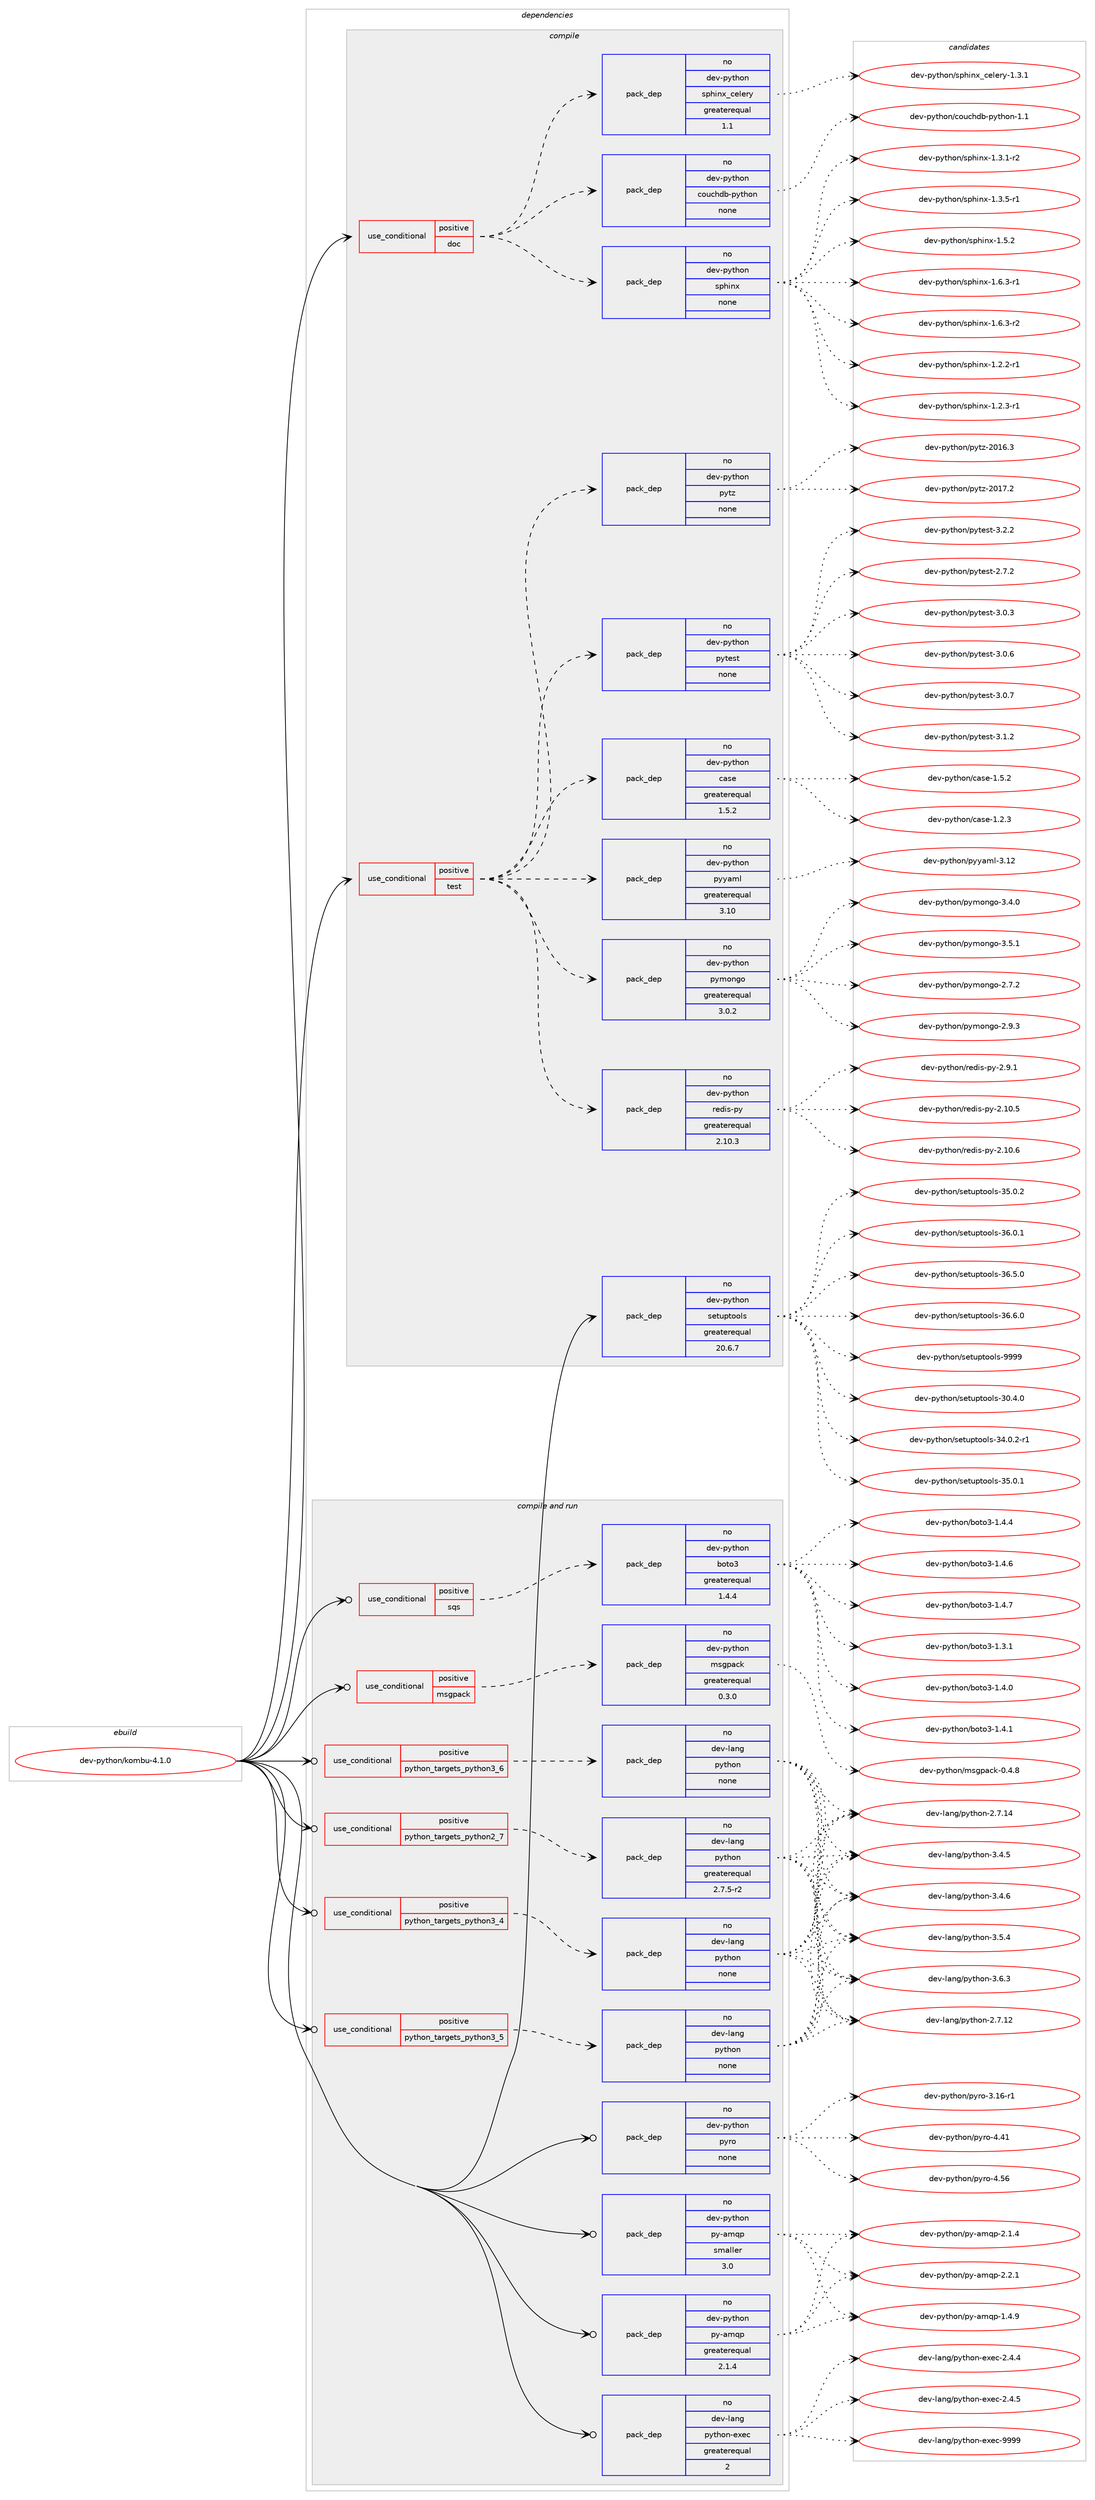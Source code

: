 digraph prolog {

# *************
# Graph options
# *************

newrank=true;
concentrate=true;
compound=true;
graph [rankdir=LR,fontname=Helvetica,fontsize=10,ranksep=1.5];#, ranksep=2.5, nodesep=0.2];
edge  [arrowhead=vee];
node  [fontname=Helvetica,fontsize=10];

# **********
# The ebuild
# **********

subgraph cluster_leftcol {
color=gray;
rank=same;
label=<<i>ebuild</i>>;
id [label="dev-python/kombu-4.1.0", color=red, width=4, href="../dev-python/kombu-4.1.0.svg"];
}

# ****************
# The dependencies
# ****************

subgraph cluster_midcol {
color=gray;
label=<<i>dependencies</i>>;
subgraph cluster_compile {
fillcolor="#eeeeee";
style=filled;
label=<<i>compile</i>>;
subgraph cond34810 {
dependency164074 [label=<<TABLE BORDER="0" CELLBORDER="1" CELLSPACING="0" CELLPADDING="4"><TR><TD ROWSPAN="3" CELLPADDING="10">use_conditional</TD></TR><TR><TD>positive</TD></TR><TR><TD>doc</TD></TR></TABLE>>, shape=none, color=red];
subgraph pack125411 {
dependency164075 [label=<<TABLE BORDER="0" CELLBORDER="1" CELLSPACING="0" CELLPADDING="4" WIDTH="220"><TR><TD ROWSPAN="6" CELLPADDING="30">pack_dep</TD></TR><TR><TD WIDTH="110">no</TD></TR><TR><TD>dev-python</TD></TR><TR><TD>sphinx</TD></TR><TR><TD>none</TD></TR><TR><TD></TD></TR></TABLE>>, shape=none, color=blue];
}
dependency164074:e -> dependency164075:w [weight=20,style="dashed",arrowhead="vee"];
subgraph pack125412 {
dependency164076 [label=<<TABLE BORDER="0" CELLBORDER="1" CELLSPACING="0" CELLPADDING="4" WIDTH="220"><TR><TD ROWSPAN="6" CELLPADDING="30">pack_dep</TD></TR><TR><TD WIDTH="110">no</TD></TR><TR><TD>dev-python</TD></TR><TR><TD>couchdb-python</TD></TR><TR><TD>none</TD></TR><TR><TD></TD></TR></TABLE>>, shape=none, color=blue];
}
dependency164074:e -> dependency164076:w [weight=20,style="dashed",arrowhead="vee"];
subgraph pack125413 {
dependency164077 [label=<<TABLE BORDER="0" CELLBORDER="1" CELLSPACING="0" CELLPADDING="4" WIDTH="220"><TR><TD ROWSPAN="6" CELLPADDING="30">pack_dep</TD></TR><TR><TD WIDTH="110">no</TD></TR><TR><TD>dev-python</TD></TR><TR><TD>sphinx_celery</TD></TR><TR><TD>greaterequal</TD></TR><TR><TD>1.1</TD></TR></TABLE>>, shape=none, color=blue];
}
dependency164074:e -> dependency164077:w [weight=20,style="dashed",arrowhead="vee"];
}
id:e -> dependency164074:w [weight=20,style="solid",arrowhead="vee"];
subgraph cond34811 {
dependency164078 [label=<<TABLE BORDER="0" CELLBORDER="1" CELLSPACING="0" CELLPADDING="4"><TR><TD ROWSPAN="3" CELLPADDING="10">use_conditional</TD></TR><TR><TD>positive</TD></TR><TR><TD>test</TD></TR></TABLE>>, shape=none, color=red];
subgraph pack125414 {
dependency164079 [label=<<TABLE BORDER="0" CELLBORDER="1" CELLSPACING="0" CELLPADDING="4" WIDTH="220"><TR><TD ROWSPAN="6" CELLPADDING="30">pack_dep</TD></TR><TR><TD WIDTH="110">no</TD></TR><TR><TD>dev-python</TD></TR><TR><TD>case</TD></TR><TR><TD>greaterequal</TD></TR><TR><TD>1.5.2</TD></TR></TABLE>>, shape=none, color=blue];
}
dependency164078:e -> dependency164079:w [weight=20,style="dashed",arrowhead="vee"];
subgraph pack125415 {
dependency164080 [label=<<TABLE BORDER="0" CELLBORDER="1" CELLSPACING="0" CELLPADDING="4" WIDTH="220"><TR><TD ROWSPAN="6" CELLPADDING="30">pack_dep</TD></TR><TR><TD WIDTH="110">no</TD></TR><TR><TD>dev-python</TD></TR><TR><TD>pytest</TD></TR><TR><TD>none</TD></TR><TR><TD></TD></TR></TABLE>>, shape=none, color=blue];
}
dependency164078:e -> dependency164080:w [weight=20,style="dashed",arrowhead="vee"];
subgraph pack125416 {
dependency164081 [label=<<TABLE BORDER="0" CELLBORDER="1" CELLSPACING="0" CELLPADDING="4" WIDTH="220"><TR><TD ROWSPAN="6" CELLPADDING="30">pack_dep</TD></TR><TR><TD WIDTH="110">no</TD></TR><TR><TD>dev-python</TD></TR><TR><TD>pytz</TD></TR><TR><TD>none</TD></TR><TR><TD></TD></TR></TABLE>>, shape=none, color=blue];
}
dependency164078:e -> dependency164081:w [weight=20,style="dashed",arrowhead="vee"];
subgraph pack125417 {
dependency164082 [label=<<TABLE BORDER="0" CELLBORDER="1" CELLSPACING="0" CELLPADDING="4" WIDTH="220"><TR><TD ROWSPAN="6" CELLPADDING="30">pack_dep</TD></TR><TR><TD WIDTH="110">no</TD></TR><TR><TD>dev-python</TD></TR><TR><TD>redis-py</TD></TR><TR><TD>greaterequal</TD></TR><TR><TD>2.10.3</TD></TR></TABLE>>, shape=none, color=blue];
}
dependency164078:e -> dependency164082:w [weight=20,style="dashed",arrowhead="vee"];
subgraph pack125418 {
dependency164083 [label=<<TABLE BORDER="0" CELLBORDER="1" CELLSPACING="0" CELLPADDING="4" WIDTH="220"><TR><TD ROWSPAN="6" CELLPADDING="30">pack_dep</TD></TR><TR><TD WIDTH="110">no</TD></TR><TR><TD>dev-python</TD></TR><TR><TD>pymongo</TD></TR><TR><TD>greaterequal</TD></TR><TR><TD>3.0.2</TD></TR></TABLE>>, shape=none, color=blue];
}
dependency164078:e -> dependency164083:w [weight=20,style="dashed",arrowhead="vee"];
subgraph pack125419 {
dependency164084 [label=<<TABLE BORDER="0" CELLBORDER="1" CELLSPACING="0" CELLPADDING="4" WIDTH="220"><TR><TD ROWSPAN="6" CELLPADDING="30">pack_dep</TD></TR><TR><TD WIDTH="110">no</TD></TR><TR><TD>dev-python</TD></TR><TR><TD>pyyaml</TD></TR><TR><TD>greaterequal</TD></TR><TR><TD>3.10</TD></TR></TABLE>>, shape=none, color=blue];
}
dependency164078:e -> dependency164084:w [weight=20,style="dashed",arrowhead="vee"];
}
id:e -> dependency164078:w [weight=20,style="solid",arrowhead="vee"];
subgraph pack125420 {
dependency164085 [label=<<TABLE BORDER="0" CELLBORDER="1" CELLSPACING="0" CELLPADDING="4" WIDTH="220"><TR><TD ROWSPAN="6" CELLPADDING="30">pack_dep</TD></TR><TR><TD WIDTH="110">no</TD></TR><TR><TD>dev-python</TD></TR><TR><TD>setuptools</TD></TR><TR><TD>greaterequal</TD></TR><TR><TD>20.6.7</TD></TR></TABLE>>, shape=none, color=blue];
}
id:e -> dependency164085:w [weight=20,style="solid",arrowhead="vee"];
}
subgraph cluster_compileandrun {
fillcolor="#eeeeee";
style=filled;
label=<<i>compile and run</i>>;
subgraph cond34812 {
dependency164086 [label=<<TABLE BORDER="0" CELLBORDER="1" CELLSPACING="0" CELLPADDING="4"><TR><TD ROWSPAN="3" CELLPADDING="10">use_conditional</TD></TR><TR><TD>positive</TD></TR><TR><TD>msgpack</TD></TR></TABLE>>, shape=none, color=red];
subgraph pack125421 {
dependency164087 [label=<<TABLE BORDER="0" CELLBORDER="1" CELLSPACING="0" CELLPADDING="4" WIDTH="220"><TR><TD ROWSPAN="6" CELLPADDING="30">pack_dep</TD></TR><TR><TD WIDTH="110">no</TD></TR><TR><TD>dev-python</TD></TR><TR><TD>msgpack</TD></TR><TR><TD>greaterequal</TD></TR><TR><TD>0.3.0</TD></TR></TABLE>>, shape=none, color=blue];
}
dependency164086:e -> dependency164087:w [weight=20,style="dashed",arrowhead="vee"];
}
id:e -> dependency164086:w [weight=20,style="solid",arrowhead="odotvee"];
subgraph cond34813 {
dependency164088 [label=<<TABLE BORDER="0" CELLBORDER="1" CELLSPACING="0" CELLPADDING="4"><TR><TD ROWSPAN="3" CELLPADDING="10">use_conditional</TD></TR><TR><TD>positive</TD></TR><TR><TD>python_targets_python2_7</TD></TR></TABLE>>, shape=none, color=red];
subgraph pack125422 {
dependency164089 [label=<<TABLE BORDER="0" CELLBORDER="1" CELLSPACING="0" CELLPADDING="4" WIDTH="220"><TR><TD ROWSPAN="6" CELLPADDING="30">pack_dep</TD></TR><TR><TD WIDTH="110">no</TD></TR><TR><TD>dev-lang</TD></TR><TR><TD>python</TD></TR><TR><TD>greaterequal</TD></TR><TR><TD>2.7.5-r2</TD></TR></TABLE>>, shape=none, color=blue];
}
dependency164088:e -> dependency164089:w [weight=20,style="dashed",arrowhead="vee"];
}
id:e -> dependency164088:w [weight=20,style="solid",arrowhead="odotvee"];
subgraph cond34814 {
dependency164090 [label=<<TABLE BORDER="0" CELLBORDER="1" CELLSPACING="0" CELLPADDING="4"><TR><TD ROWSPAN="3" CELLPADDING="10">use_conditional</TD></TR><TR><TD>positive</TD></TR><TR><TD>python_targets_python3_4</TD></TR></TABLE>>, shape=none, color=red];
subgraph pack125423 {
dependency164091 [label=<<TABLE BORDER="0" CELLBORDER="1" CELLSPACING="0" CELLPADDING="4" WIDTH="220"><TR><TD ROWSPAN="6" CELLPADDING="30">pack_dep</TD></TR><TR><TD WIDTH="110">no</TD></TR><TR><TD>dev-lang</TD></TR><TR><TD>python</TD></TR><TR><TD>none</TD></TR><TR><TD></TD></TR></TABLE>>, shape=none, color=blue];
}
dependency164090:e -> dependency164091:w [weight=20,style="dashed",arrowhead="vee"];
}
id:e -> dependency164090:w [weight=20,style="solid",arrowhead="odotvee"];
subgraph cond34815 {
dependency164092 [label=<<TABLE BORDER="0" CELLBORDER="1" CELLSPACING="0" CELLPADDING="4"><TR><TD ROWSPAN="3" CELLPADDING="10">use_conditional</TD></TR><TR><TD>positive</TD></TR><TR><TD>python_targets_python3_5</TD></TR></TABLE>>, shape=none, color=red];
subgraph pack125424 {
dependency164093 [label=<<TABLE BORDER="0" CELLBORDER="1" CELLSPACING="0" CELLPADDING="4" WIDTH="220"><TR><TD ROWSPAN="6" CELLPADDING="30">pack_dep</TD></TR><TR><TD WIDTH="110">no</TD></TR><TR><TD>dev-lang</TD></TR><TR><TD>python</TD></TR><TR><TD>none</TD></TR><TR><TD></TD></TR></TABLE>>, shape=none, color=blue];
}
dependency164092:e -> dependency164093:w [weight=20,style="dashed",arrowhead="vee"];
}
id:e -> dependency164092:w [weight=20,style="solid",arrowhead="odotvee"];
subgraph cond34816 {
dependency164094 [label=<<TABLE BORDER="0" CELLBORDER="1" CELLSPACING="0" CELLPADDING="4"><TR><TD ROWSPAN="3" CELLPADDING="10">use_conditional</TD></TR><TR><TD>positive</TD></TR><TR><TD>python_targets_python3_6</TD></TR></TABLE>>, shape=none, color=red];
subgraph pack125425 {
dependency164095 [label=<<TABLE BORDER="0" CELLBORDER="1" CELLSPACING="0" CELLPADDING="4" WIDTH="220"><TR><TD ROWSPAN="6" CELLPADDING="30">pack_dep</TD></TR><TR><TD WIDTH="110">no</TD></TR><TR><TD>dev-lang</TD></TR><TR><TD>python</TD></TR><TR><TD>none</TD></TR><TR><TD></TD></TR></TABLE>>, shape=none, color=blue];
}
dependency164094:e -> dependency164095:w [weight=20,style="dashed",arrowhead="vee"];
}
id:e -> dependency164094:w [weight=20,style="solid",arrowhead="odotvee"];
subgraph cond34817 {
dependency164096 [label=<<TABLE BORDER="0" CELLBORDER="1" CELLSPACING="0" CELLPADDING="4"><TR><TD ROWSPAN="3" CELLPADDING="10">use_conditional</TD></TR><TR><TD>positive</TD></TR><TR><TD>sqs</TD></TR></TABLE>>, shape=none, color=red];
subgraph pack125426 {
dependency164097 [label=<<TABLE BORDER="0" CELLBORDER="1" CELLSPACING="0" CELLPADDING="4" WIDTH="220"><TR><TD ROWSPAN="6" CELLPADDING="30">pack_dep</TD></TR><TR><TD WIDTH="110">no</TD></TR><TR><TD>dev-python</TD></TR><TR><TD>boto3</TD></TR><TR><TD>greaterequal</TD></TR><TR><TD>1.4.4</TD></TR></TABLE>>, shape=none, color=blue];
}
dependency164096:e -> dependency164097:w [weight=20,style="dashed",arrowhead="vee"];
}
id:e -> dependency164096:w [weight=20,style="solid",arrowhead="odotvee"];
subgraph pack125427 {
dependency164098 [label=<<TABLE BORDER="0" CELLBORDER="1" CELLSPACING="0" CELLPADDING="4" WIDTH="220"><TR><TD ROWSPAN="6" CELLPADDING="30">pack_dep</TD></TR><TR><TD WIDTH="110">no</TD></TR><TR><TD>dev-lang</TD></TR><TR><TD>python-exec</TD></TR><TR><TD>greaterequal</TD></TR><TR><TD>2</TD></TR></TABLE>>, shape=none, color=blue];
}
id:e -> dependency164098:w [weight=20,style="solid",arrowhead="odotvee"];
subgraph pack125428 {
dependency164099 [label=<<TABLE BORDER="0" CELLBORDER="1" CELLSPACING="0" CELLPADDING="4" WIDTH="220"><TR><TD ROWSPAN="6" CELLPADDING="30">pack_dep</TD></TR><TR><TD WIDTH="110">no</TD></TR><TR><TD>dev-python</TD></TR><TR><TD>py-amqp</TD></TR><TR><TD>greaterequal</TD></TR><TR><TD>2.1.4</TD></TR></TABLE>>, shape=none, color=blue];
}
id:e -> dependency164099:w [weight=20,style="solid",arrowhead="odotvee"];
subgraph pack125429 {
dependency164100 [label=<<TABLE BORDER="0" CELLBORDER="1" CELLSPACING="0" CELLPADDING="4" WIDTH="220"><TR><TD ROWSPAN="6" CELLPADDING="30">pack_dep</TD></TR><TR><TD WIDTH="110">no</TD></TR><TR><TD>dev-python</TD></TR><TR><TD>py-amqp</TD></TR><TR><TD>smaller</TD></TR><TR><TD>3.0</TD></TR></TABLE>>, shape=none, color=blue];
}
id:e -> dependency164100:w [weight=20,style="solid",arrowhead="odotvee"];
subgraph pack125430 {
dependency164101 [label=<<TABLE BORDER="0" CELLBORDER="1" CELLSPACING="0" CELLPADDING="4" WIDTH="220"><TR><TD ROWSPAN="6" CELLPADDING="30">pack_dep</TD></TR><TR><TD WIDTH="110">no</TD></TR><TR><TD>dev-python</TD></TR><TR><TD>pyro</TD></TR><TR><TD>none</TD></TR><TR><TD></TD></TR></TABLE>>, shape=none, color=blue];
}
id:e -> dependency164101:w [weight=20,style="solid",arrowhead="odotvee"];
}
subgraph cluster_run {
fillcolor="#eeeeee";
style=filled;
label=<<i>run</i>>;
}
}

# **************
# The candidates
# **************

subgraph cluster_choices {
rank=same;
color=gray;
label=<<i>candidates</i>>;

subgraph choice125411 {
color=black;
nodesep=1;
choice10010111845112121116104111110471151121041051101204549465046504511449 [label="dev-python/sphinx-1.2.2-r1", color=red, width=4,href="../dev-python/sphinx-1.2.2-r1.svg"];
choice10010111845112121116104111110471151121041051101204549465046514511449 [label="dev-python/sphinx-1.2.3-r1", color=red, width=4,href="../dev-python/sphinx-1.2.3-r1.svg"];
choice10010111845112121116104111110471151121041051101204549465146494511450 [label="dev-python/sphinx-1.3.1-r2", color=red, width=4,href="../dev-python/sphinx-1.3.1-r2.svg"];
choice10010111845112121116104111110471151121041051101204549465146534511449 [label="dev-python/sphinx-1.3.5-r1", color=red, width=4,href="../dev-python/sphinx-1.3.5-r1.svg"];
choice1001011184511212111610411111047115112104105110120454946534650 [label="dev-python/sphinx-1.5.2", color=red, width=4,href="../dev-python/sphinx-1.5.2.svg"];
choice10010111845112121116104111110471151121041051101204549465446514511449 [label="dev-python/sphinx-1.6.3-r1", color=red, width=4,href="../dev-python/sphinx-1.6.3-r1.svg"];
choice10010111845112121116104111110471151121041051101204549465446514511450 [label="dev-python/sphinx-1.6.3-r2", color=red, width=4,href="../dev-python/sphinx-1.6.3-r2.svg"];
dependency164075:e -> choice10010111845112121116104111110471151121041051101204549465046504511449:w [style=dotted,weight="100"];
dependency164075:e -> choice10010111845112121116104111110471151121041051101204549465046514511449:w [style=dotted,weight="100"];
dependency164075:e -> choice10010111845112121116104111110471151121041051101204549465146494511450:w [style=dotted,weight="100"];
dependency164075:e -> choice10010111845112121116104111110471151121041051101204549465146534511449:w [style=dotted,weight="100"];
dependency164075:e -> choice1001011184511212111610411111047115112104105110120454946534650:w [style=dotted,weight="100"];
dependency164075:e -> choice10010111845112121116104111110471151121041051101204549465446514511449:w [style=dotted,weight="100"];
dependency164075:e -> choice10010111845112121116104111110471151121041051101204549465446514511450:w [style=dotted,weight="100"];
}
subgraph choice125412 {
color=black;
nodesep=1;
choice10010111845112121116104111110479911111799104100984511212111610411111045494649 [label="dev-python/couchdb-python-1.1", color=red, width=4,href="../dev-python/couchdb-python-1.1.svg"];
dependency164076:e -> choice10010111845112121116104111110479911111799104100984511212111610411111045494649:w [style=dotted,weight="100"];
}
subgraph choice125413 {
color=black;
nodesep=1;
choice10010111845112121116104111110471151121041051101209599101108101114121454946514649 [label="dev-python/sphinx_celery-1.3.1", color=red, width=4,href="../dev-python/sphinx_celery-1.3.1.svg"];
dependency164077:e -> choice10010111845112121116104111110471151121041051101209599101108101114121454946514649:w [style=dotted,weight="100"];
}
subgraph choice125414 {
color=black;
nodesep=1;
choice10010111845112121116104111110479997115101454946504651 [label="dev-python/case-1.2.3", color=red, width=4,href="../dev-python/case-1.2.3.svg"];
choice10010111845112121116104111110479997115101454946534650 [label="dev-python/case-1.5.2", color=red, width=4,href="../dev-python/case-1.5.2.svg"];
dependency164079:e -> choice10010111845112121116104111110479997115101454946504651:w [style=dotted,weight="100"];
dependency164079:e -> choice10010111845112121116104111110479997115101454946534650:w [style=dotted,weight="100"];
}
subgraph choice125415 {
color=black;
nodesep=1;
choice1001011184511212111610411111047112121116101115116455046554650 [label="dev-python/pytest-2.7.2", color=red, width=4,href="../dev-python/pytest-2.7.2.svg"];
choice1001011184511212111610411111047112121116101115116455146484651 [label="dev-python/pytest-3.0.3", color=red, width=4,href="../dev-python/pytest-3.0.3.svg"];
choice1001011184511212111610411111047112121116101115116455146484654 [label="dev-python/pytest-3.0.6", color=red, width=4,href="../dev-python/pytest-3.0.6.svg"];
choice1001011184511212111610411111047112121116101115116455146484655 [label="dev-python/pytest-3.0.7", color=red, width=4,href="../dev-python/pytest-3.0.7.svg"];
choice1001011184511212111610411111047112121116101115116455146494650 [label="dev-python/pytest-3.1.2", color=red, width=4,href="../dev-python/pytest-3.1.2.svg"];
choice1001011184511212111610411111047112121116101115116455146504650 [label="dev-python/pytest-3.2.2", color=red, width=4,href="../dev-python/pytest-3.2.2.svg"];
dependency164080:e -> choice1001011184511212111610411111047112121116101115116455046554650:w [style=dotted,weight="100"];
dependency164080:e -> choice1001011184511212111610411111047112121116101115116455146484651:w [style=dotted,weight="100"];
dependency164080:e -> choice1001011184511212111610411111047112121116101115116455146484654:w [style=dotted,weight="100"];
dependency164080:e -> choice1001011184511212111610411111047112121116101115116455146484655:w [style=dotted,weight="100"];
dependency164080:e -> choice1001011184511212111610411111047112121116101115116455146494650:w [style=dotted,weight="100"];
dependency164080:e -> choice1001011184511212111610411111047112121116101115116455146504650:w [style=dotted,weight="100"];
}
subgraph choice125416 {
color=black;
nodesep=1;
choice100101118451121211161041111104711212111612245504849544651 [label="dev-python/pytz-2016.3", color=red, width=4,href="../dev-python/pytz-2016.3.svg"];
choice100101118451121211161041111104711212111612245504849554650 [label="dev-python/pytz-2017.2", color=red, width=4,href="../dev-python/pytz-2017.2.svg"];
dependency164081:e -> choice100101118451121211161041111104711212111612245504849544651:w [style=dotted,weight="100"];
dependency164081:e -> choice100101118451121211161041111104711212111612245504849554650:w [style=dotted,weight="100"];
}
subgraph choice125417 {
color=black;
nodesep=1;
choice10010111845112121116104111110471141011001051154511212145504649484653 [label="dev-python/redis-py-2.10.5", color=red, width=4,href="../dev-python/redis-py-2.10.5.svg"];
choice10010111845112121116104111110471141011001051154511212145504649484654 [label="dev-python/redis-py-2.10.6", color=red, width=4,href="../dev-python/redis-py-2.10.6.svg"];
choice100101118451121211161041111104711410110010511545112121455046574649 [label="dev-python/redis-py-2.9.1", color=red, width=4,href="../dev-python/redis-py-2.9.1.svg"];
dependency164082:e -> choice10010111845112121116104111110471141011001051154511212145504649484653:w [style=dotted,weight="100"];
dependency164082:e -> choice10010111845112121116104111110471141011001051154511212145504649484654:w [style=dotted,weight="100"];
dependency164082:e -> choice100101118451121211161041111104711410110010511545112121455046574649:w [style=dotted,weight="100"];
}
subgraph choice125418 {
color=black;
nodesep=1;
choice1001011184511212111610411111047112121109111110103111455046554650 [label="dev-python/pymongo-2.7.2", color=red, width=4,href="../dev-python/pymongo-2.7.2.svg"];
choice1001011184511212111610411111047112121109111110103111455046574651 [label="dev-python/pymongo-2.9.3", color=red, width=4,href="../dev-python/pymongo-2.9.3.svg"];
choice1001011184511212111610411111047112121109111110103111455146524648 [label="dev-python/pymongo-3.4.0", color=red, width=4,href="../dev-python/pymongo-3.4.0.svg"];
choice1001011184511212111610411111047112121109111110103111455146534649 [label="dev-python/pymongo-3.5.1", color=red, width=4,href="../dev-python/pymongo-3.5.1.svg"];
dependency164083:e -> choice1001011184511212111610411111047112121109111110103111455046554650:w [style=dotted,weight="100"];
dependency164083:e -> choice1001011184511212111610411111047112121109111110103111455046574651:w [style=dotted,weight="100"];
dependency164083:e -> choice1001011184511212111610411111047112121109111110103111455146524648:w [style=dotted,weight="100"];
dependency164083:e -> choice1001011184511212111610411111047112121109111110103111455146534649:w [style=dotted,weight="100"];
}
subgraph choice125419 {
color=black;
nodesep=1;
choice1001011184511212111610411111047112121121971091084551464950 [label="dev-python/pyyaml-3.12", color=red, width=4,href="../dev-python/pyyaml-3.12.svg"];
dependency164084:e -> choice1001011184511212111610411111047112121121971091084551464950:w [style=dotted,weight="100"];
}
subgraph choice125420 {
color=black;
nodesep=1;
choice100101118451121211161041111104711510111611711211611111110811545514846524648 [label="dev-python/setuptools-30.4.0", color=red, width=4,href="../dev-python/setuptools-30.4.0.svg"];
choice1001011184511212111610411111047115101116117112116111111108115455152464846504511449 [label="dev-python/setuptools-34.0.2-r1", color=red, width=4,href="../dev-python/setuptools-34.0.2-r1.svg"];
choice100101118451121211161041111104711510111611711211611111110811545515346484649 [label="dev-python/setuptools-35.0.1", color=red, width=4,href="../dev-python/setuptools-35.0.1.svg"];
choice100101118451121211161041111104711510111611711211611111110811545515346484650 [label="dev-python/setuptools-35.0.2", color=red, width=4,href="../dev-python/setuptools-35.0.2.svg"];
choice100101118451121211161041111104711510111611711211611111110811545515446484649 [label="dev-python/setuptools-36.0.1", color=red, width=4,href="../dev-python/setuptools-36.0.1.svg"];
choice100101118451121211161041111104711510111611711211611111110811545515446534648 [label="dev-python/setuptools-36.5.0", color=red, width=4,href="../dev-python/setuptools-36.5.0.svg"];
choice100101118451121211161041111104711510111611711211611111110811545515446544648 [label="dev-python/setuptools-36.6.0", color=red, width=4,href="../dev-python/setuptools-36.6.0.svg"];
choice10010111845112121116104111110471151011161171121161111111081154557575757 [label="dev-python/setuptools-9999", color=red, width=4,href="../dev-python/setuptools-9999.svg"];
dependency164085:e -> choice100101118451121211161041111104711510111611711211611111110811545514846524648:w [style=dotted,weight="100"];
dependency164085:e -> choice1001011184511212111610411111047115101116117112116111111108115455152464846504511449:w [style=dotted,weight="100"];
dependency164085:e -> choice100101118451121211161041111104711510111611711211611111110811545515346484649:w [style=dotted,weight="100"];
dependency164085:e -> choice100101118451121211161041111104711510111611711211611111110811545515346484650:w [style=dotted,weight="100"];
dependency164085:e -> choice100101118451121211161041111104711510111611711211611111110811545515446484649:w [style=dotted,weight="100"];
dependency164085:e -> choice100101118451121211161041111104711510111611711211611111110811545515446534648:w [style=dotted,weight="100"];
dependency164085:e -> choice100101118451121211161041111104711510111611711211611111110811545515446544648:w [style=dotted,weight="100"];
dependency164085:e -> choice10010111845112121116104111110471151011161171121161111111081154557575757:w [style=dotted,weight="100"];
}
subgraph choice125421 {
color=black;
nodesep=1;
choice10010111845112121116104111110471091151031129799107454846524656 [label="dev-python/msgpack-0.4.8", color=red, width=4,href="../dev-python/msgpack-0.4.8.svg"];
dependency164087:e -> choice10010111845112121116104111110471091151031129799107454846524656:w [style=dotted,weight="100"];
}
subgraph choice125422 {
color=black;
nodesep=1;
choice10010111845108971101034711212111610411111045504655464950 [label="dev-lang/python-2.7.12", color=red, width=4,href="../dev-lang/python-2.7.12.svg"];
choice10010111845108971101034711212111610411111045504655464952 [label="dev-lang/python-2.7.14", color=red, width=4,href="../dev-lang/python-2.7.14.svg"];
choice100101118451089711010347112121116104111110455146524653 [label="dev-lang/python-3.4.5", color=red, width=4,href="../dev-lang/python-3.4.5.svg"];
choice100101118451089711010347112121116104111110455146524654 [label="dev-lang/python-3.4.6", color=red, width=4,href="../dev-lang/python-3.4.6.svg"];
choice100101118451089711010347112121116104111110455146534652 [label="dev-lang/python-3.5.4", color=red, width=4,href="../dev-lang/python-3.5.4.svg"];
choice100101118451089711010347112121116104111110455146544651 [label="dev-lang/python-3.6.3", color=red, width=4,href="../dev-lang/python-3.6.3.svg"];
dependency164089:e -> choice10010111845108971101034711212111610411111045504655464950:w [style=dotted,weight="100"];
dependency164089:e -> choice10010111845108971101034711212111610411111045504655464952:w [style=dotted,weight="100"];
dependency164089:e -> choice100101118451089711010347112121116104111110455146524653:w [style=dotted,weight="100"];
dependency164089:e -> choice100101118451089711010347112121116104111110455146524654:w [style=dotted,weight="100"];
dependency164089:e -> choice100101118451089711010347112121116104111110455146534652:w [style=dotted,weight="100"];
dependency164089:e -> choice100101118451089711010347112121116104111110455146544651:w [style=dotted,weight="100"];
}
subgraph choice125423 {
color=black;
nodesep=1;
choice10010111845108971101034711212111610411111045504655464950 [label="dev-lang/python-2.7.12", color=red, width=4,href="../dev-lang/python-2.7.12.svg"];
choice10010111845108971101034711212111610411111045504655464952 [label="dev-lang/python-2.7.14", color=red, width=4,href="../dev-lang/python-2.7.14.svg"];
choice100101118451089711010347112121116104111110455146524653 [label="dev-lang/python-3.4.5", color=red, width=4,href="../dev-lang/python-3.4.5.svg"];
choice100101118451089711010347112121116104111110455146524654 [label="dev-lang/python-3.4.6", color=red, width=4,href="../dev-lang/python-3.4.6.svg"];
choice100101118451089711010347112121116104111110455146534652 [label="dev-lang/python-3.5.4", color=red, width=4,href="../dev-lang/python-3.5.4.svg"];
choice100101118451089711010347112121116104111110455146544651 [label="dev-lang/python-3.6.3", color=red, width=4,href="../dev-lang/python-3.6.3.svg"];
dependency164091:e -> choice10010111845108971101034711212111610411111045504655464950:w [style=dotted,weight="100"];
dependency164091:e -> choice10010111845108971101034711212111610411111045504655464952:w [style=dotted,weight="100"];
dependency164091:e -> choice100101118451089711010347112121116104111110455146524653:w [style=dotted,weight="100"];
dependency164091:e -> choice100101118451089711010347112121116104111110455146524654:w [style=dotted,weight="100"];
dependency164091:e -> choice100101118451089711010347112121116104111110455146534652:w [style=dotted,weight="100"];
dependency164091:e -> choice100101118451089711010347112121116104111110455146544651:w [style=dotted,weight="100"];
}
subgraph choice125424 {
color=black;
nodesep=1;
choice10010111845108971101034711212111610411111045504655464950 [label="dev-lang/python-2.7.12", color=red, width=4,href="../dev-lang/python-2.7.12.svg"];
choice10010111845108971101034711212111610411111045504655464952 [label="dev-lang/python-2.7.14", color=red, width=4,href="../dev-lang/python-2.7.14.svg"];
choice100101118451089711010347112121116104111110455146524653 [label="dev-lang/python-3.4.5", color=red, width=4,href="../dev-lang/python-3.4.5.svg"];
choice100101118451089711010347112121116104111110455146524654 [label="dev-lang/python-3.4.6", color=red, width=4,href="../dev-lang/python-3.4.6.svg"];
choice100101118451089711010347112121116104111110455146534652 [label="dev-lang/python-3.5.4", color=red, width=4,href="../dev-lang/python-3.5.4.svg"];
choice100101118451089711010347112121116104111110455146544651 [label="dev-lang/python-3.6.3", color=red, width=4,href="../dev-lang/python-3.6.3.svg"];
dependency164093:e -> choice10010111845108971101034711212111610411111045504655464950:w [style=dotted,weight="100"];
dependency164093:e -> choice10010111845108971101034711212111610411111045504655464952:w [style=dotted,weight="100"];
dependency164093:e -> choice100101118451089711010347112121116104111110455146524653:w [style=dotted,weight="100"];
dependency164093:e -> choice100101118451089711010347112121116104111110455146524654:w [style=dotted,weight="100"];
dependency164093:e -> choice100101118451089711010347112121116104111110455146534652:w [style=dotted,weight="100"];
dependency164093:e -> choice100101118451089711010347112121116104111110455146544651:w [style=dotted,weight="100"];
}
subgraph choice125425 {
color=black;
nodesep=1;
choice10010111845108971101034711212111610411111045504655464950 [label="dev-lang/python-2.7.12", color=red, width=4,href="../dev-lang/python-2.7.12.svg"];
choice10010111845108971101034711212111610411111045504655464952 [label="dev-lang/python-2.7.14", color=red, width=4,href="../dev-lang/python-2.7.14.svg"];
choice100101118451089711010347112121116104111110455146524653 [label="dev-lang/python-3.4.5", color=red, width=4,href="../dev-lang/python-3.4.5.svg"];
choice100101118451089711010347112121116104111110455146524654 [label="dev-lang/python-3.4.6", color=red, width=4,href="../dev-lang/python-3.4.6.svg"];
choice100101118451089711010347112121116104111110455146534652 [label="dev-lang/python-3.5.4", color=red, width=4,href="../dev-lang/python-3.5.4.svg"];
choice100101118451089711010347112121116104111110455146544651 [label="dev-lang/python-3.6.3", color=red, width=4,href="../dev-lang/python-3.6.3.svg"];
dependency164095:e -> choice10010111845108971101034711212111610411111045504655464950:w [style=dotted,weight="100"];
dependency164095:e -> choice10010111845108971101034711212111610411111045504655464952:w [style=dotted,weight="100"];
dependency164095:e -> choice100101118451089711010347112121116104111110455146524653:w [style=dotted,weight="100"];
dependency164095:e -> choice100101118451089711010347112121116104111110455146524654:w [style=dotted,weight="100"];
dependency164095:e -> choice100101118451089711010347112121116104111110455146534652:w [style=dotted,weight="100"];
dependency164095:e -> choice100101118451089711010347112121116104111110455146544651:w [style=dotted,weight="100"];
}
subgraph choice125426 {
color=black;
nodesep=1;
choice10010111845112121116104111110479811111611151454946514649 [label="dev-python/boto3-1.3.1", color=red, width=4,href="../dev-python/boto3-1.3.1.svg"];
choice10010111845112121116104111110479811111611151454946524648 [label="dev-python/boto3-1.4.0", color=red, width=4,href="../dev-python/boto3-1.4.0.svg"];
choice10010111845112121116104111110479811111611151454946524649 [label="dev-python/boto3-1.4.1", color=red, width=4,href="../dev-python/boto3-1.4.1.svg"];
choice10010111845112121116104111110479811111611151454946524652 [label="dev-python/boto3-1.4.4", color=red, width=4,href="../dev-python/boto3-1.4.4.svg"];
choice10010111845112121116104111110479811111611151454946524654 [label="dev-python/boto3-1.4.6", color=red, width=4,href="../dev-python/boto3-1.4.6.svg"];
choice10010111845112121116104111110479811111611151454946524655 [label="dev-python/boto3-1.4.7", color=red, width=4,href="../dev-python/boto3-1.4.7.svg"];
dependency164097:e -> choice10010111845112121116104111110479811111611151454946514649:w [style=dotted,weight="100"];
dependency164097:e -> choice10010111845112121116104111110479811111611151454946524648:w [style=dotted,weight="100"];
dependency164097:e -> choice10010111845112121116104111110479811111611151454946524649:w [style=dotted,weight="100"];
dependency164097:e -> choice10010111845112121116104111110479811111611151454946524652:w [style=dotted,weight="100"];
dependency164097:e -> choice10010111845112121116104111110479811111611151454946524654:w [style=dotted,weight="100"];
dependency164097:e -> choice10010111845112121116104111110479811111611151454946524655:w [style=dotted,weight="100"];
}
subgraph choice125427 {
color=black;
nodesep=1;
choice1001011184510897110103471121211161041111104510112010199455046524652 [label="dev-lang/python-exec-2.4.4", color=red, width=4,href="../dev-lang/python-exec-2.4.4.svg"];
choice1001011184510897110103471121211161041111104510112010199455046524653 [label="dev-lang/python-exec-2.4.5", color=red, width=4,href="../dev-lang/python-exec-2.4.5.svg"];
choice10010111845108971101034711212111610411111045101120101994557575757 [label="dev-lang/python-exec-9999", color=red, width=4,href="../dev-lang/python-exec-9999.svg"];
dependency164098:e -> choice1001011184510897110103471121211161041111104510112010199455046524652:w [style=dotted,weight="100"];
dependency164098:e -> choice1001011184510897110103471121211161041111104510112010199455046524653:w [style=dotted,weight="100"];
dependency164098:e -> choice10010111845108971101034711212111610411111045101120101994557575757:w [style=dotted,weight="100"];
}
subgraph choice125428 {
color=black;
nodesep=1;
choice10010111845112121116104111110471121214597109113112454946524657 [label="dev-python/py-amqp-1.4.9", color=red, width=4,href="../dev-python/py-amqp-1.4.9.svg"];
choice10010111845112121116104111110471121214597109113112455046494652 [label="dev-python/py-amqp-2.1.4", color=red, width=4,href="../dev-python/py-amqp-2.1.4.svg"];
choice10010111845112121116104111110471121214597109113112455046504649 [label="dev-python/py-amqp-2.2.1", color=red, width=4,href="../dev-python/py-amqp-2.2.1.svg"];
dependency164099:e -> choice10010111845112121116104111110471121214597109113112454946524657:w [style=dotted,weight="100"];
dependency164099:e -> choice10010111845112121116104111110471121214597109113112455046494652:w [style=dotted,weight="100"];
dependency164099:e -> choice10010111845112121116104111110471121214597109113112455046504649:w [style=dotted,weight="100"];
}
subgraph choice125429 {
color=black;
nodesep=1;
choice10010111845112121116104111110471121214597109113112454946524657 [label="dev-python/py-amqp-1.4.9", color=red, width=4,href="../dev-python/py-amqp-1.4.9.svg"];
choice10010111845112121116104111110471121214597109113112455046494652 [label="dev-python/py-amqp-2.1.4", color=red, width=4,href="../dev-python/py-amqp-2.1.4.svg"];
choice10010111845112121116104111110471121214597109113112455046504649 [label="dev-python/py-amqp-2.2.1", color=red, width=4,href="../dev-python/py-amqp-2.2.1.svg"];
dependency164100:e -> choice10010111845112121116104111110471121214597109113112454946524657:w [style=dotted,weight="100"];
dependency164100:e -> choice10010111845112121116104111110471121214597109113112455046494652:w [style=dotted,weight="100"];
dependency164100:e -> choice10010111845112121116104111110471121214597109113112455046504649:w [style=dotted,weight="100"];
}
subgraph choice125430 {
color=black;
nodesep=1;
choice100101118451121211161041111104711212111411145514649544511449 [label="dev-python/pyro-3.16-r1", color=red, width=4,href="../dev-python/pyro-3.16-r1.svg"];
choice10010111845112121116104111110471121211141114552465249 [label="dev-python/pyro-4.41", color=red, width=4,href="../dev-python/pyro-4.41.svg"];
choice10010111845112121116104111110471121211141114552465354 [label="dev-python/pyro-4.56", color=red, width=4,href="../dev-python/pyro-4.56.svg"];
dependency164101:e -> choice100101118451121211161041111104711212111411145514649544511449:w [style=dotted,weight="100"];
dependency164101:e -> choice10010111845112121116104111110471121211141114552465249:w [style=dotted,weight="100"];
dependency164101:e -> choice10010111845112121116104111110471121211141114552465354:w [style=dotted,weight="100"];
}
}

}
